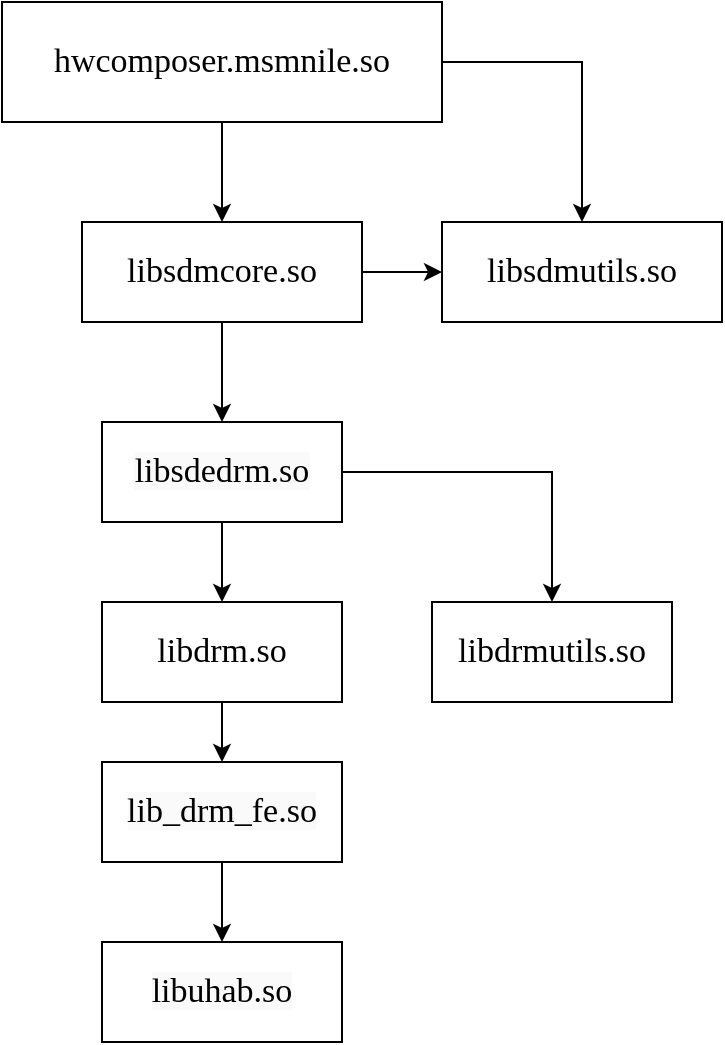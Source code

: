 <mxfile version="14.8.4" type="github">
  <diagram id="7q0owrCflNP7L6XqwVch" name="Page-1">
    <mxGraphModel dx="782" dy="1536" grid="1" gridSize="10" guides="1" tooltips="1" connect="1" arrows="1" fold="1" page="1" pageScale="1" pageWidth="850" pageHeight="1100" math="0" shadow="0">
      <root>
        <mxCell id="0" />
        <mxCell id="1" parent="0" />
        <mxCell id="OI1b5vOUuvv0nm-rJtTq-3" value="" style="edgeStyle=orthogonalEdgeStyle;rounded=0;orthogonalLoop=1;jettySize=auto;html=1;" edge="1" parent="1" source="OI1b5vOUuvv0nm-rJtTq-1" target="OI1b5vOUuvv0nm-rJtTq-2">
          <mxGeometry relative="1" as="geometry" />
        </mxCell>
        <mxCell id="OI1b5vOUuvv0nm-rJtTq-1" value="&lt;span style=&quot;font-family: &amp;#34;vollkorn&amp;#34; , &amp;#34;palatino&amp;#34; , &amp;#34;times&amp;#34; ; font-size: 17px ; text-align: left ; background-color: rgb(255 , 255 , 255)&quot;&gt;libdrm.so&lt;/span&gt;" style="rounded=0;whiteSpace=wrap;html=1;" vertex="1" parent="1">
          <mxGeometry x="260" y="280" width="120" height="50" as="geometry" />
        </mxCell>
        <mxCell id="OI1b5vOUuvv0nm-rJtTq-10" value="" style="edgeStyle=orthogonalEdgeStyle;rounded=0;orthogonalLoop=1;jettySize=auto;html=1;" edge="1" parent="1" source="OI1b5vOUuvv0nm-rJtTq-2" target="OI1b5vOUuvv0nm-rJtTq-9">
          <mxGeometry relative="1" as="geometry" />
        </mxCell>
        <mxCell id="OI1b5vOUuvv0nm-rJtTq-2" value="&lt;span style=&quot;font-family: &amp;#34;vollkorn&amp;#34; , &amp;#34;palatino&amp;#34; , &amp;#34;times&amp;#34; ; font-size: 17px ; text-align: left ; background-color: rgb(250 , 250 , 250)&quot;&gt;lib_drm_fe.so&lt;/span&gt;" style="rounded=0;whiteSpace=wrap;html=1;" vertex="1" parent="1">
          <mxGeometry x="260" y="360" width="120" height="50" as="geometry" />
        </mxCell>
        <mxCell id="OI1b5vOUuvv0nm-rJtTq-7" value="" style="edgeStyle=orthogonalEdgeStyle;rounded=0;orthogonalLoop=1;jettySize=auto;html=1;" edge="1" parent="1" source="OI1b5vOUuvv0nm-rJtTq-6" target="OI1b5vOUuvv0nm-rJtTq-1">
          <mxGeometry relative="1" as="geometry" />
        </mxCell>
        <mxCell id="OI1b5vOUuvv0nm-rJtTq-13" style="edgeStyle=orthogonalEdgeStyle;rounded=0;orthogonalLoop=1;jettySize=auto;html=1;" edge="1" parent="1" source="OI1b5vOUuvv0nm-rJtTq-6" target="OI1b5vOUuvv0nm-rJtTq-12">
          <mxGeometry relative="1" as="geometry" />
        </mxCell>
        <mxCell id="OI1b5vOUuvv0nm-rJtTq-6" value="&lt;span style=&quot;font-family: &amp;#34;vollkorn&amp;#34; , &amp;#34;palatino&amp;#34; , &amp;#34;times&amp;#34; ; font-size: 17px ; text-align: left ; background-color: rgb(250 , 250 , 250)&quot;&gt;libsdedrm.so&lt;/span&gt;" style="rounded=0;whiteSpace=wrap;html=1;" vertex="1" parent="1">
          <mxGeometry x="260" y="190" width="120" height="50" as="geometry" />
        </mxCell>
        <mxCell id="OI1b5vOUuvv0nm-rJtTq-17" value="" style="edgeStyle=orthogonalEdgeStyle;rounded=0;orthogonalLoop=1;jettySize=auto;html=1;" edge="1" parent="1" source="OI1b5vOUuvv0nm-rJtTq-8" target="OI1b5vOUuvv0nm-rJtTq-14">
          <mxGeometry relative="1" as="geometry" />
        </mxCell>
        <mxCell id="OI1b5vOUuvv0nm-rJtTq-19" style="edgeStyle=orthogonalEdgeStyle;rounded=0;orthogonalLoop=1;jettySize=auto;html=1;entryX=0.5;entryY=0;entryDx=0;entryDy=0;" edge="1" parent="1" source="OI1b5vOUuvv0nm-rJtTq-8" target="OI1b5vOUuvv0nm-rJtTq-15">
          <mxGeometry relative="1" as="geometry">
            <Array as="points">
              <mxPoint x="500" y="10" />
            </Array>
          </mxGeometry>
        </mxCell>
        <mxCell id="OI1b5vOUuvv0nm-rJtTq-8" value="&lt;span style=&quot;font-family: &amp;#34;vollkorn&amp;#34; , &amp;#34;palatino&amp;#34; , &amp;#34;times&amp;#34; ; font-size: 17px ; text-align: left ; background-color: rgb(255 , 255 , 255)&quot;&gt;hwcomposer.msmnile.so&lt;/span&gt;" style="rounded=0;whiteSpace=wrap;html=1;" vertex="1" parent="1">
          <mxGeometry x="210" y="-20" width="220" height="60" as="geometry" />
        </mxCell>
        <mxCell id="OI1b5vOUuvv0nm-rJtTq-9" value="&lt;span style=&quot;font-family: &amp;#34;vollkorn&amp;#34; , &amp;#34;palatino&amp;#34; , &amp;#34;times&amp;#34; ; font-size: 17px ; text-align: left ; background-color: rgb(250 , 250 , 250)&quot;&gt;libuhab.so&lt;/span&gt;" style="rounded=0;whiteSpace=wrap;html=1;" vertex="1" parent="1">
          <mxGeometry x="260" y="450" width="120" height="50" as="geometry" />
        </mxCell>
        <mxCell id="OI1b5vOUuvv0nm-rJtTq-12" value="&lt;div style=&quot;text-align: left&quot;&gt;&lt;span style=&quot;font-size: 17px&quot;&gt;&lt;font face=&quot;vollkorn, palatino, times&quot;&gt;libdrmutils.so&lt;/font&gt;&lt;/span&gt;&lt;/div&gt;" style="rounded=0;whiteSpace=wrap;html=1;" vertex="1" parent="1">
          <mxGeometry x="425" y="280" width="120" height="50" as="geometry" />
        </mxCell>
        <mxCell id="OI1b5vOUuvv0nm-rJtTq-16" value="" style="edgeStyle=orthogonalEdgeStyle;rounded=0;orthogonalLoop=1;jettySize=auto;html=1;" edge="1" parent="1" source="OI1b5vOUuvv0nm-rJtTq-14" target="OI1b5vOUuvv0nm-rJtTq-6">
          <mxGeometry relative="1" as="geometry" />
        </mxCell>
        <mxCell id="OI1b5vOUuvv0nm-rJtTq-20" value="" style="edgeStyle=orthogonalEdgeStyle;rounded=0;orthogonalLoop=1;jettySize=auto;html=1;" edge="1" parent="1" source="OI1b5vOUuvv0nm-rJtTq-14" target="OI1b5vOUuvv0nm-rJtTq-15">
          <mxGeometry relative="1" as="geometry" />
        </mxCell>
        <mxCell id="OI1b5vOUuvv0nm-rJtTq-14" value="&lt;span style=&quot;font-family: &amp;#34;vollkorn&amp;#34; , &amp;#34;palatino&amp;#34; , &amp;#34;times&amp;#34; ; font-size: 17px ; text-align: left ; background-color: rgb(255 , 255 , 255)&quot;&gt;libsdmcore&lt;/span&gt;&lt;span style=&quot;font-family: &amp;#34;vollkorn&amp;#34; , &amp;#34;palatino&amp;#34; , &amp;#34;times&amp;#34; ; font-size: 17px ; text-align: left&quot;&gt;.so&lt;/span&gt;&lt;span style=&quot;font-family: &amp;#34;vollkorn&amp;#34; , &amp;#34;palatino&amp;#34; , &amp;#34;times&amp;#34; ; font-size: 17px ; text-align: left ; background-color: rgb(255 , 255 , 255)&quot;&gt;&lt;br&gt;&lt;/span&gt;" style="rounded=0;whiteSpace=wrap;html=1;" vertex="1" parent="1">
          <mxGeometry x="250" y="90" width="140" height="50" as="geometry" />
        </mxCell>
        <mxCell id="OI1b5vOUuvv0nm-rJtTq-15" value="&lt;span style=&quot;text-align: left ; background-color: rgb(255 , 255 , 255)&quot;&gt;&lt;font face=&quot;vollkorn, palatino, times&quot;&gt;&lt;span style=&quot;font-size: 17px&quot;&gt;libsdmutils.so&lt;/span&gt;&lt;/font&gt;&lt;br&gt;&lt;/span&gt;" style="rounded=0;whiteSpace=wrap;html=1;" vertex="1" parent="1">
          <mxGeometry x="430" y="90" width="140" height="50" as="geometry" />
        </mxCell>
      </root>
    </mxGraphModel>
  </diagram>
</mxfile>
